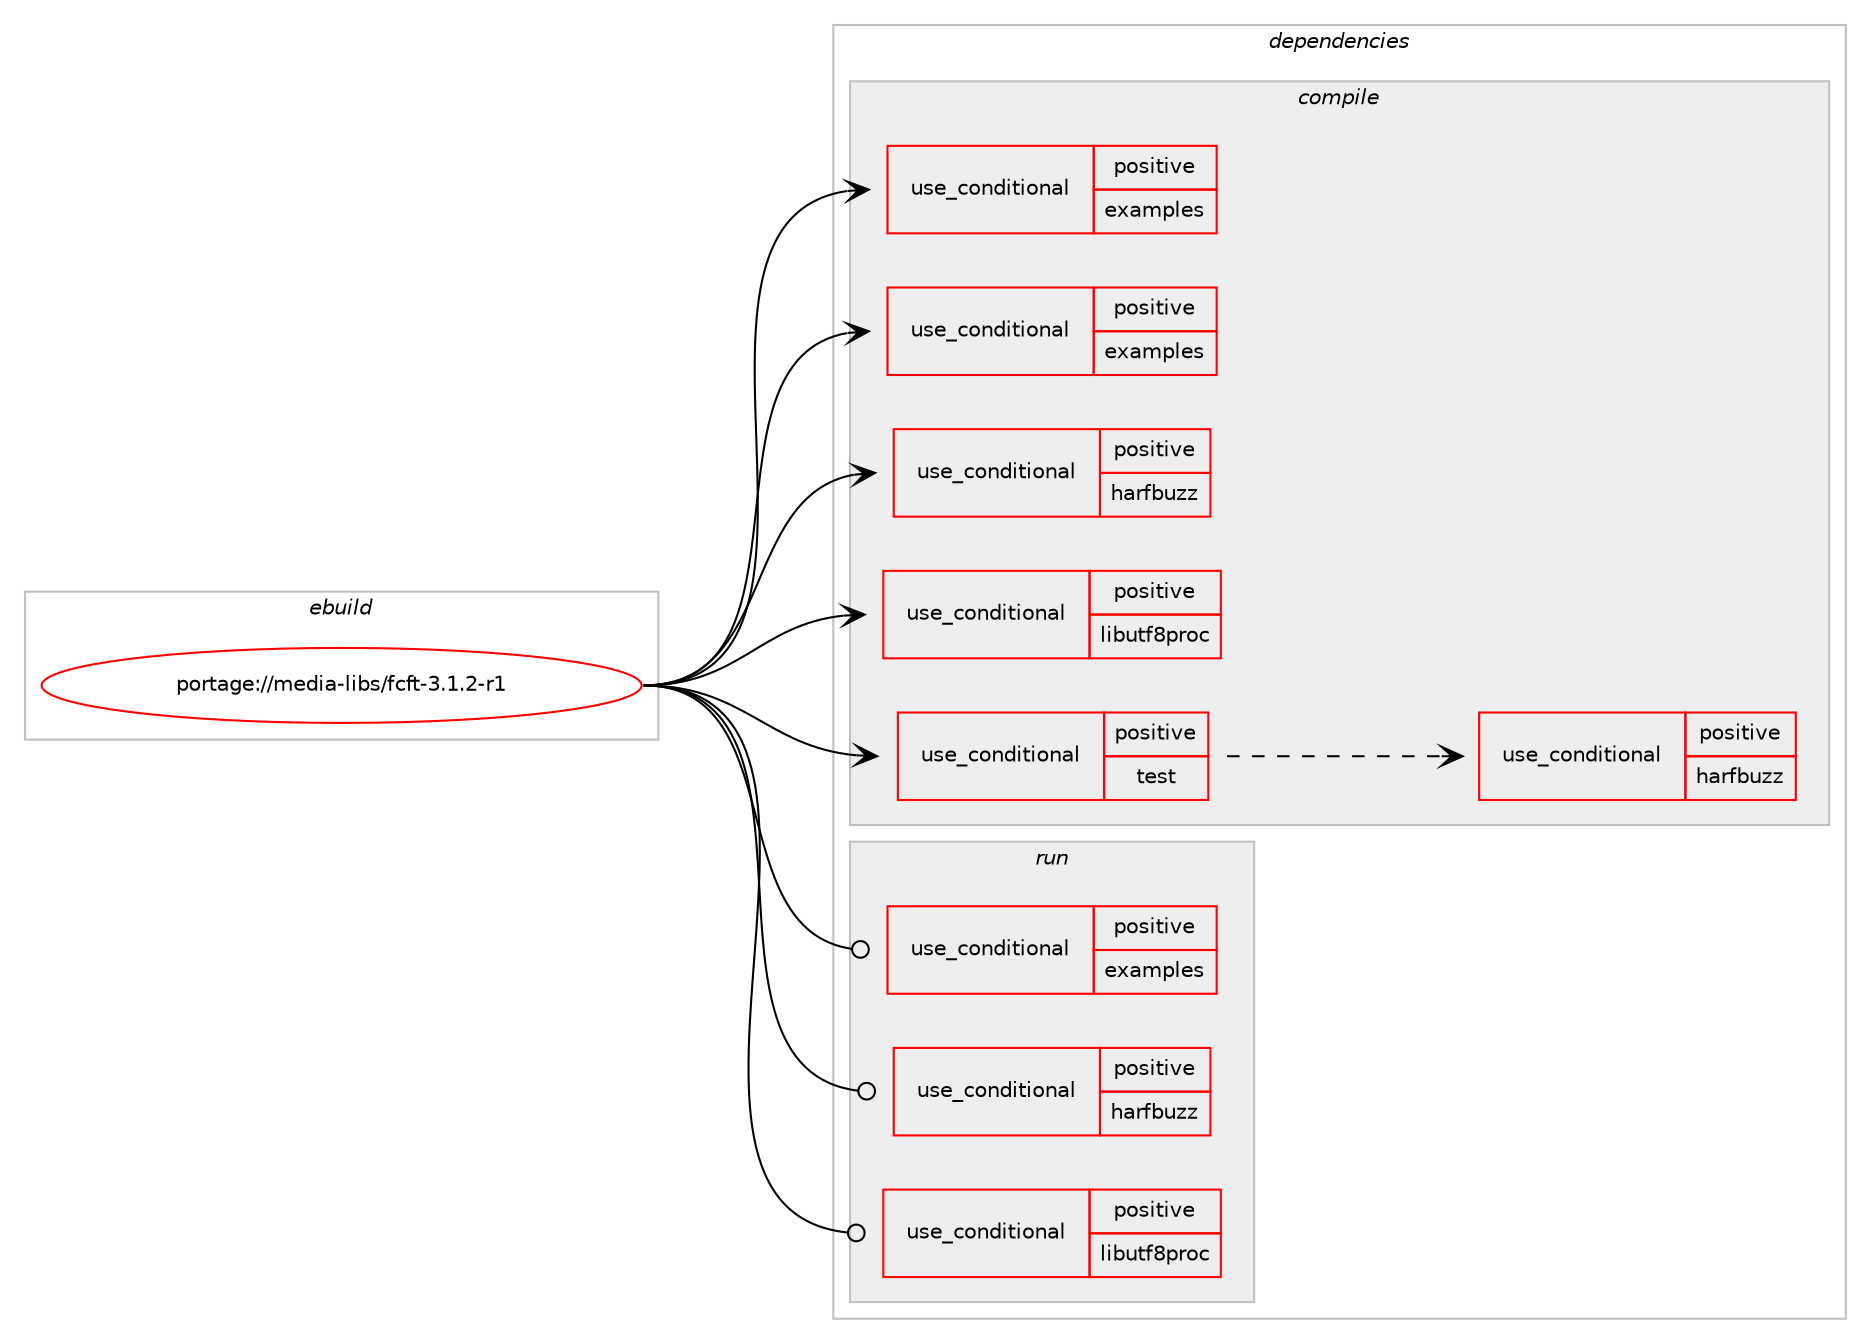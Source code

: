 digraph prolog {

# *************
# Graph options
# *************

newrank=true;
concentrate=true;
compound=true;
graph [rankdir=LR,fontname=Helvetica,fontsize=10,ranksep=1.5];#, ranksep=2.5, nodesep=0.2];
edge  [arrowhead=vee];
node  [fontname=Helvetica,fontsize=10];

# **********
# The ebuild
# **********

subgraph cluster_leftcol {
color=gray;
rank=same;
label=<<i>ebuild</i>>;
id [label="portage://media-libs/fcft-3.1.2-r1", color=red, width=4, href="../media-libs/fcft-3.1.2-r1.svg"];
}

# ****************
# The dependencies
# ****************

subgraph cluster_midcol {
color=gray;
label=<<i>dependencies</i>>;
subgraph cluster_compile {
fillcolor="#eeeeee";
style=filled;
label=<<i>compile</i>>;
subgraph cond72947 {
dependency154031 [label=<<TABLE BORDER="0" CELLBORDER="1" CELLSPACING="0" CELLPADDING="4"><TR><TD ROWSPAN="3" CELLPADDING="10">use_conditional</TD></TR><TR><TD>positive</TD></TR><TR><TD>examples</TD></TR></TABLE>>, shape=none, color=red];
# *** BEGIN UNKNOWN DEPENDENCY TYPE (TODO) ***
# dependency154031 -> package_dependency(portage://media-libs/fcft-3.1.2-r1,install,no,dev-libs,libutf8proc,none,[,,],any_same_slot,[])
# *** END UNKNOWN DEPENDENCY TYPE (TODO) ***

# *** BEGIN UNKNOWN DEPENDENCY TYPE (TODO) ***
# dependency154031 -> package_dependency(portage://media-libs/fcft-3.1.2-r1,install,no,dev-libs,wayland,none,[,,],[],[])
# *** END UNKNOWN DEPENDENCY TYPE (TODO) ***

}
id:e -> dependency154031:w [weight=20,style="solid",arrowhead="vee"];
subgraph cond72948 {
dependency154032 [label=<<TABLE BORDER="0" CELLBORDER="1" CELLSPACING="0" CELLPADDING="4"><TR><TD ROWSPAN="3" CELLPADDING="10">use_conditional</TD></TR><TR><TD>positive</TD></TR><TR><TD>examples</TD></TR></TABLE>>, shape=none, color=red];
# *** BEGIN UNKNOWN DEPENDENCY TYPE (TODO) ***
# dependency154032 -> package_dependency(portage://media-libs/fcft-3.1.2-r1,install,no,dev-libs,wayland-protocols,none,[,,],[],[])
# *** END UNKNOWN DEPENDENCY TYPE (TODO) ***

}
id:e -> dependency154032:w [weight=20,style="solid",arrowhead="vee"];
subgraph cond72949 {
dependency154033 [label=<<TABLE BORDER="0" CELLBORDER="1" CELLSPACING="0" CELLPADDING="4"><TR><TD ROWSPAN="3" CELLPADDING="10">use_conditional</TD></TR><TR><TD>positive</TD></TR><TR><TD>harfbuzz</TD></TR></TABLE>>, shape=none, color=red];
# *** BEGIN UNKNOWN DEPENDENCY TYPE (TODO) ***
# dependency154033 -> package_dependency(portage://media-libs/fcft-3.1.2-r1,install,no,media-libs,harfbuzz,none,[,,],any_same_slot,[use(enable(truetype),none)])
# *** END UNKNOWN DEPENDENCY TYPE (TODO) ***

}
id:e -> dependency154033:w [weight=20,style="solid",arrowhead="vee"];
subgraph cond72950 {
dependency154034 [label=<<TABLE BORDER="0" CELLBORDER="1" CELLSPACING="0" CELLPADDING="4"><TR><TD ROWSPAN="3" CELLPADDING="10">use_conditional</TD></TR><TR><TD>positive</TD></TR><TR><TD>libutf8proc</TD></TR></TABLE>>, shape=none, color=red];
# *** BEGIN UNKNOWN DEPENDENCY TYPE (TODO) ***
# dependency154034 -> package_dependency(portage://media-libs/fcft-3.1.2-r1,install,no,dev-libs,libutf8proc,none,[,,],any_same_slot,[])
# *** END UNKNOWN DEPENDENCY TYPE (TODO) ***

}
id:e -> dependency154034:w [weight=20,style="solid",arrowhead="vee"];
subgraph cond72951 {
dependency154035 [label=<<TABLE BORDER="0" CELLBORDER="1" CELLSPACING="0" CELLPADDING="4"><TR><TD ROWSPAN="3" CELLPADDING="10">use_conditional</TD></TR><TR><TD>positive</TD></TR><TR><TD>test</TD></TR></TABLE>>, shape=none, color=red];
# *** BEGIN UNKNOWN DEPENDENCY TYPE (TODO) ***
# dependency154035 -> package_dependency(portage://media-libs/fcft-3.1.2-r1,install,no,dev-libs,check,none,[,,],[],[])
# *** END UNKNOWN DEPENDENCY TYPE (TODO) ***

subgraph cond72952 {
dependency154036 [label=<<TABLE BORDER="0" CELLBORDER="1" CELLSPACING="0" CELLPADDING="4"><TR><TD ROWSPAN="3" CELLPADDING="10">use_conditional</TD></TR><TR><TD>positive</TD></TR><TR><TD>harfbuzz</TD></TR></TABLE>>, shape=none, color=red];
# *** BEGIN UNKNOWN DEPENDENCY TYPE (TODO) ***
# dependency154036 -> package_dependency(portage://media-libs/fcft-3.1.2-r1,install,no,media-fonts,noto-emoji,none,[,,],[],[])
# *** END UNKNOWN DEPENDENCY TYPE (TODO) ***

}
dependency154035:e -> dependency154036:w [weight=20,style="dashed",arrowhead="vee"];
}
id:e -> dependency154035:w [weight=20,style="solid",arrowhead="vee"];
# *** BEGIN UNKNOWN DEPENDENCY TYPE (TODO) ***
# id -> package_dependency(portage://media-libs/fcft-3.1.2-r1,install,no,app-i18n,unicode-data,none,[,,],[],[])
# *** END UNKNOWN DEPENDENCY TYPE (TODO) ***

# *** BEGIN UNKNOWN DEPENDENCY TYPE (TODO) ***
# id -> package_dependency(portage://media-libs/fcft-3.1.2-r1,install,no,dev-libs,tllist,none,[,,],[],[])
# *** END UNKNOWN DEPENDENCY TYPE (TODO) ***

# *** BEGIN UNKNOWN DEPENDENCY TYPE (TODO) ***
# id -> package_dependency(portage://media-libs/fcft-3.1.2-r1,install,no,media-libs,fontconfig,none,[,,],[],[])
# *** END UNKNOWN DEPENDENCY TYPE (TODO) ***

# *** BEGIN UNKNOWN DEPENDENCY TYPE (TODO) ***
# id -> package_dependency(portage://media-libs/fcft-3.1.2-r1,install,no,media-libs,freetype,none,[,,],[],[])
# *** END UNKNOWN DEPENDENCY TYPE (TODO) ***

# *** BEGIN UNKNOWN DEPENDENCY TYPE (TODO) ***
# id -> package_dependency(portage://media-libs/fcft-3.1.2-r1,install,no,x11-libs,pixman,none,[,,],[],[])
# *** END UNKNOWN DEPENDENCY TYPE (TODO) ***

}
subgraph cluster_compileandrun {
fillcolor="#eeeeee";
style=filled;
label=<<i>compile and run</i>>;
}
subgraph cluster_run {
fillcolor="#eeeeee";
style=filled;
label=<<i>run</i>>;
subgraph cond72953 {
dependency154037 [label=<<TABLE BORDER="0" CELLBORDER="1" CELLSPACING="0" CELLPADDING="4"><TR><TD ROWSPAN="3" CELLPADDING="10">use_conditional</TD></TR><TR><TD>positive</TD></TR><TR><TD>examples</TD></TR></TABLE>>, shape=none, color=red];
# *** BEGIN UNKNOWN DEPENDENCY TYPE (TODO) ***
# dependency154037 -> package_dependency(portage://media-libs/fcft-3.1.2-r1,run,no,dev-libs,libutf8proc,none,[,,],any_same_slot,[])
# *** END UNKNOWN DEPENDENCY TYPE (TODO) ***

# *** BEGIN UNKNOWN DEPENDENCY TYPE (TODO) ***
# dependency154037 -> package_dependency(portage://media-libs/fcft-3.1.2-r1,run,no,dev-libs,wayland,none,[,,],[],[])
# *** END UNKNOWN DEPENDENCY TYPE (TODO) ***

}
id:e -> dependency154037:w [weight=20,style="solid",arrowhead="odot"];
subgraph cond72954 {
dependency154038 [label=<<TABLE BORDER="0" CELLBORDER="1" CELLSPACING="0" CELLPADDING="4"><TR><TD ROWSPAN="3" CELLPADDING="10">use_conditional</TD></TR><TR><TD>positive</TD></TR><TR><TD>harfbuzz</TD></TR></TABLE>>, shape=none, color=red];
# *** BEGIN UNKNOWN DEPENDENCY TYPE (TODO) ***
# dependency154038 -> package_dependency(portage://media-libs/fcft-3.1.2-r1,run,no,media-libs,harfbuzz,none,[,,],any_same_slot,[use(enable(truetype),none)])
# *** END UNKNOWN DEPENDENCY TYPE (TODO) ***

}
id:e -> dependency154038:w [weight=20,style="solid",arrowhead="odot"];
subgraph cond72955 {
dependency154039 [label=<<TABLE BORDER="0" CELLBORDER="1" CELLSPACING="0" CELLPADDING="4"><TR><TD ROWSPAN="3" CELLPADDING="10">use_conditional</TD></TR><TR><TD>positive</TD></TR><TR><TD>libutf8proc</TD></TR></TABLE>>, shape=none, color=red];
# *** BEGIN UNKNOWN DEPENDENCY TYPE (TODO) ***
# dependency154039 -> package_dependency(portage://media-libs/fcft-3.1.2-r1,run,no,dev-libs,libutf8proc,none,[,,],any_same_slot,[])
# *** END UNKNOWN DEPENDENCY TYPE (TODO) ***

}
id:e -> dependency154039:w [weight=20,style="solid",arrowhead="odot"];
# *** BEGIN UNKNOWN DEPENDENCY TYPE (TODO) ***
# id -> package_dependency(portage://media-libs/fcft-3.1.2-r1,run,no,media-libs,fontconfig,none,[,,],[],[])
# *** END UNKNOWN DEPENDENCY TYPE (TODO) ***

# *** BEGIN UNKNOWN DEPENDENCY TYPE (TODO) ***
# id -> package_dependency(portage://media-libs/fcft-3.1.2-r1,run,no,media-libs,freetype,none,[,,],[],[])
# *** END UNKNOWN DEPENDENCY TYPE (TODO) ***

# *** BEGIN UNKNOWN DEPENDENCY TYPE (TODO) ***
# id -> package_dependency(portage://media-libs/fcft-3.1.2-r1,run,no,x11-libs,pixman,none,[,,],[],[])
# *** END UNKNOWN DEPENDENCY TYPE (TODO) ***

}
}

# **************
# The candidates
# **************

subgraph cluster_choices {
rank=same;
color=gray;
label=<<i>candidates</i>>;

}

}

